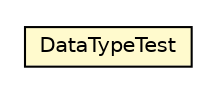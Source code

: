 #!/usr/local/bin/dot
#
# Class diagram 
# Generated by UMLGraph version R5_6_6-8-g8d7759 (http://www.umlgraph.org/)
#

digraph G {
	edge [fontname="Helvetica",fontsize=10,labelfontname="Helvetica",labelfontsize=10];
	node [fontname="Helvetica",fontsize=10,shape=plaintext];
	nodesep=0.25;
	ranksep=0.5;
	// org.dayatang.domain.datatype.DataTypeTest
	c19430 [label=<<table title="org.dayatang.domain.datatype.DataTypeTest" border="0" cellborder="1" cellspacing="0" cellpadding="2" port="p" bgcolor="lemonChiffon" href="./DataTypeTest.html">
		<tr><td><table border="0" cellspacing="0" cellpadding="1">
<tr><td align="center" balign="center"> DataTypeTest </td></tr>
		</table></td></tr>
		</table>>, URL="./DataTypeTest.html", fontname="Helvetica", fontcolor="black", fontsize=10.0];
}

